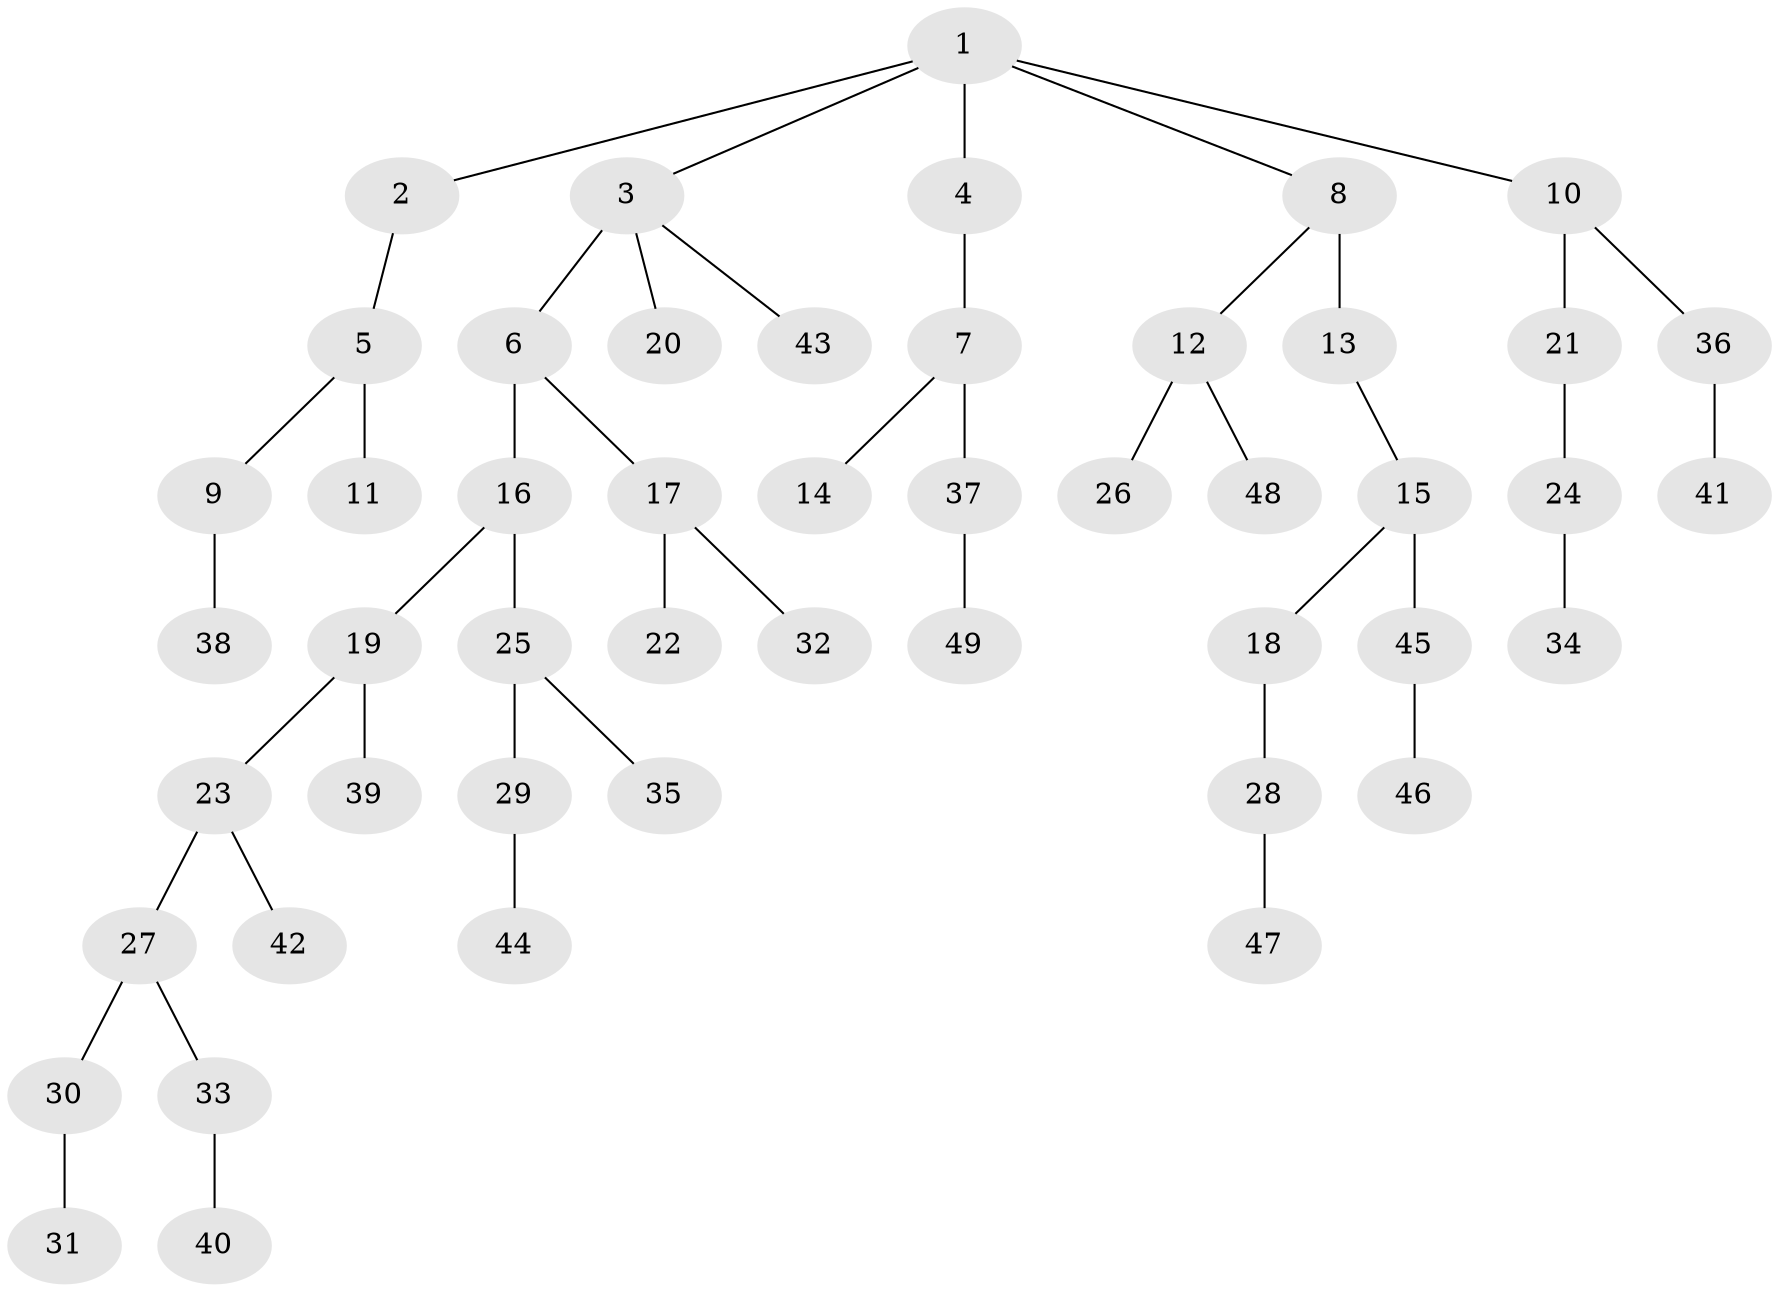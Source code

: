 // original degree distribution, {6: 0.03260869565217391, 3: 0.18478260869565216, 4: 0.07608695652173914, 1: 0.5217391304347826, 2: 0.17391304347826086, 5: 0.010869565217391304}
// Generated by graph-tools (version 1.1) at 2025/36/03/09/25 02:36:41]
// undirected, 49 vertices, 48 edges
graph export_dot {
graph [start="1"]
  node [color=gray90,style=filled];
  1;
  2;
  3;
  4;
  5;
  6;
  7;
  8;
  9;
  10;
  11;
  12;
  13;
  14;
  15;
  16;
  17;
  18;
  19;
  20;
  21;
  22;
  23;
  24;
  25;
  26;
  27;
  28;
  29;
  30;
  31;
  32;
  33;
  34;
  35;
  36;
  37;
  38;
  39;
  40;
  41;
  42;
  43;
  44;
  45;
  46;
  47;
  48;
  49;
  1 -- 2 [weight=1.0];
  1 -- 3 [weight=1.0];
  1 -- 4 [weight=1.0];
  1 -- 8 [weight=1.0];
  1 -- 10 [weight=1.0];
  2 -- 5 [weight=1.0];
  3 -- 6 [weight=3.0];
  3 -- 20 [weight=1.0];
  3 -- 43 [weight=1.0];
  4 -- 7 [weight=1.0];
  5 -- 9 [weight=1.0];
  5 -- 11 [weight=1.0];
  6 -- 16 [weight=1.0];
  6 -- 17 [weight=1.0];
  7 -- 14 [weight=2.0];
  7 -- 37 [weight=1.0];
  8 -- 12 [weight=1.0];
  8 -- 13 [weight=3.0];
  9 -- 38 [weight=1.0];
  10 -- 21 [weight=1.0];
  10 -- 36 [weight=1.0];
  12 -- 26 [weight=1.0];
  12 -- 48 [weight=1.0];
  13 -- 15 [weight=1.0];
  15 -- 18 [weight=1.0];
  15 -- 45 [weight=1.0];
  16 -- 19 [weight=1.0];
  16 -- 25 [weight=1.0];
  17 -- 22 [weight=1.0];
  17 -- 32 [weight=1.0];
  18 -- 28 [weight=1.0];
  19 -- 23 [weight=1.0];
  19 -- 39 [weight=1.0];
  21 -- 24 [weight=1.0];
  23 -- 27 [weight=1.0];
  23 -- 42 [weight=1.0];
  24 -- 34 [weight=1.0];
  25 -- 29 [weight=3.0];
  25 -- 35 [weight=1.0];
  27 -- 30 [weight=1.0];
  27 -- 33 [weight=1.0];
  28 -- 47 [weight=1.0];
  29 -- 44 [weight=1.0];
  30 -- 31 [weight=1.0];
  33 -- 40 [weight=1.0];
  36 -- 41 [weight=1.0];
  37 -- 49 [weight=1.0];
  45 -- 46 [weight=1.0];
}
